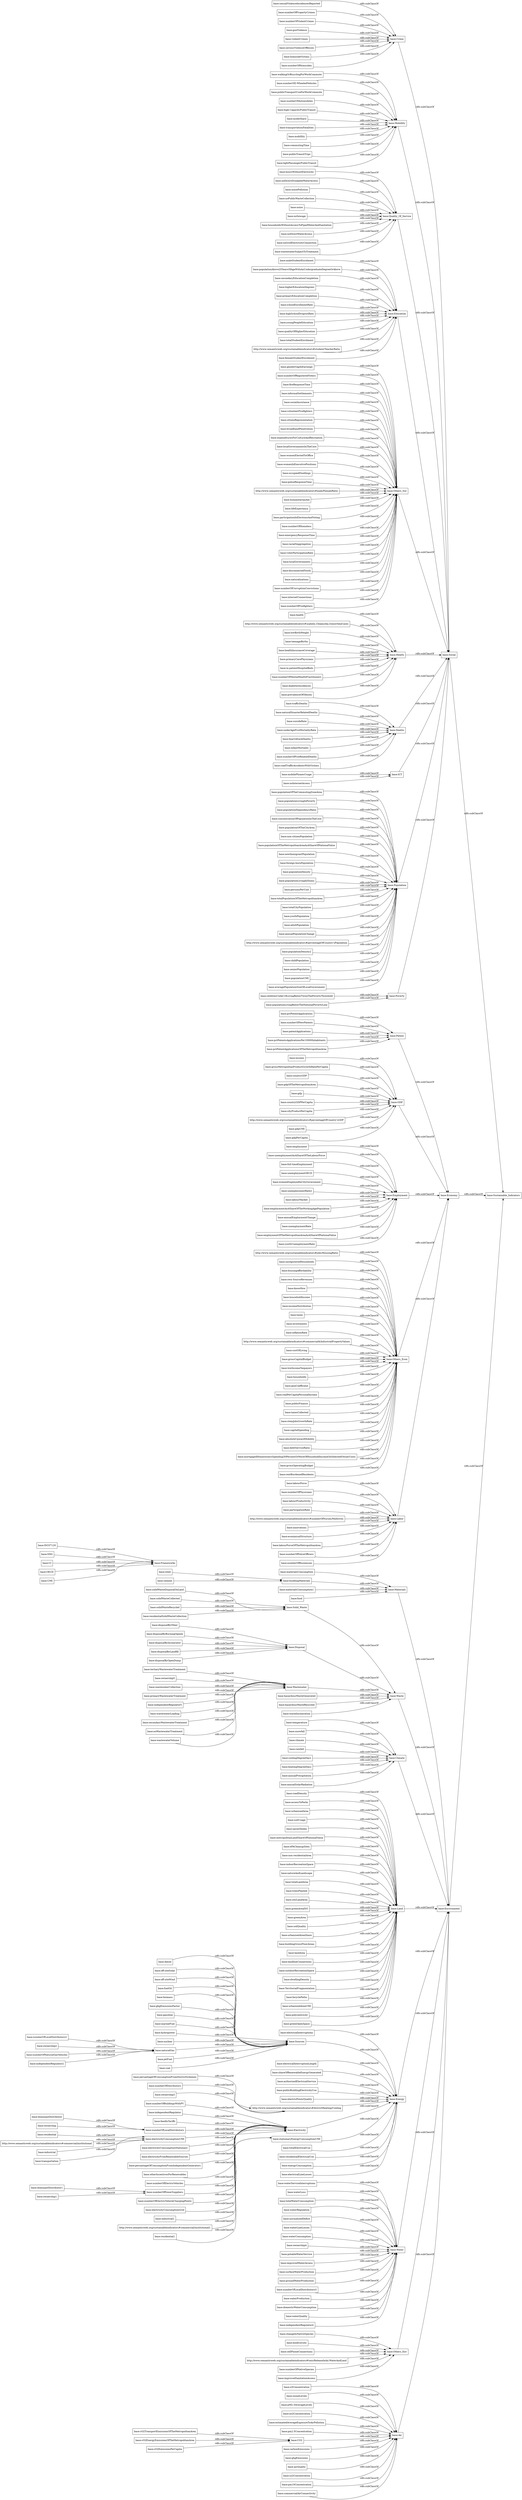 digraph ar2dtool_diagram { 
rankdir=LR;
size="1000"
node [shape = rectangle, color="black"]; "base:biodiversity" "base:electricPowerQuality" "base:waterServiceInterruptions" "base:numberOfLocalDistributors" "base:materialsConsumption" "base:urbanisedArea" "base:numberOfLocalDistributors2" "base:commutingTime" "base:higherEducationDegrees" "base:primaryEducationCompletion" "base:dominantDistributor" "base:sexualViolenceIncidencesReported" "base:fuelOil" "base:ownership5" "base:electricityConsumptionUMI" "base:totalCityPopulation" "base:innovations" "base:biomass" "base:numberOfPropertyCrimes" "base:countryGDP" "base:waterLoss" "base:residentialSolidWasteCollection" "base:disposalByOther" "base:costOfLiving" "base:emergencyResponseTime" "base:airQuality" "base:racialSeggregation" "base:noInternetAccess" "base:grossCapitalBudget" "base:teenageBirths" "base:Education" "base:healthInsuranceCoverage" "base:voterParticipationRate" "base:localGovernments" "base:ghgEmissionsFactor" "base:gdpOfTheMetropolitanArea" "base:totalWaterConsumption" "base:gasoline" "base:marineFuel" "base:primaryCarePhysicians" "http://www.semanticweb.org/sustainableindicators#districtHeating/Cooling" "base:soilUsage" "base:youthPopulation" "base:solidWasteDisposalOnLand" "base:disconnectedYouth" "base:adultPopulation" "base:econimicalStructure" "base:residential" "base:annualPopulationChange" "base:dominantDistributor1" "http://www.semanticweb.org/sustainableindicators#percentageOfCountry'sPopulation" "base:Social" "base:gdp" "base:Wastewater" "base:countryGDPPerCapita" "base:so2Concentration" "base:lowIncomeTaxpayers" "base:populationDensity2" "base:naturalizations" "base:improvedSanitationAccess" "base:Air" "base:numberOfCorruptionConvictions" "base:disposalByBurningOpenly" "base:households" "base:childPopulation" "base:seniorPopulation" "base:giniCoefficient" "base:temperature" "base:waterRegulation" "base:hydropower" "base:cityProductPerCapita" "base:electricityConsumptionStationary" "base:pm10Concentration" "base:ISO37120" "http://www.semanticweb.org/sustainableindicators#commercial/institutional" "base:snowfall" "base:publicTransitTrips" "base:numberOfViolentCrimes" "base:Economy" "base:electricityFromRenewableSources" "base:disposalByIncinerator" "base:realPerCapitaPersonalIncome" "base:changeInNativeSpecies" "base:ownership2" "base:buildingMaterials" "base:populationUMI" "base:hazardousWasteGenerated" "base:mobilePhonesUsage" "base:publicFinance" "base:noisePollution" "base:normalizedDeficit" "base:waterLineLosses" "base:schoolEnrollmentRate" "base:Frameworks" "base:industrial1" "base:noPublicWasteCollection" "base:ownership1" "base:Electricity" "base:labourForceOfTheMetropolitanArea" "base:commercialAirConnectivity" "base:hazardousWasteRecycled" "base:materialsConsumption1" "base:noise" "base:highSchoolDropoutRate" "base:averagePopulationSizeOfLocalGovernment" "base:taxesCollected" "base:underAgeFiveMortalityRate" "base:in-patientHospitalBeds" "base:internetConnections" "base:persantageOfConsumptionFromIndependentGenerators" "base:heartAttackDeaths" "base:Materials" "base:climate" "base:Others_Soc" "base:nuclear" "base:rainfall" "base:sprawlIndex" "base:noSewage" "base:Others_Econ" "base:ownership" "base:metropolitanLandShareOfNationalValue" "http://www.semanticweb.org/sustainableindicators#percentageOfCountry'sGDP" "base:stemJobsGrowthRate" "base:Labor" "base:populationOfTheCommutingZoneArea" "base:stationaryEnergyConsumptionUMI" "base:waterConsumption" "base:numberOfPoliceOfficers" "base:infantMortality" "base:totalElectricalUse" "base:naturalGas" "base:residentialElectricalUse" "base:populationLivingInPoverty" "base:numberOfMentalHealthPractitioners" "base:Health" "base:ePACleanupSites" "base:wastewaterCollection" "base:cO2TransportEmissionsOfTheMetropolitanArea" "base:lightPassengerPublicTransit" "base:annualEmploymentChange" "base:non-residentialArea" "base:diabetesIncidences" "base:ownership4" "base:unemploymentRate" "base:energyConsumption" "base:Deaths" "base:numberOfFireRelatedDeaths" "base:roadTrafficAccidentsWithVictims" "base:trafficDeaths" "base:o3Concentration" "base:persantageOfConsumptionFromDistrictSchemes" "base:gunViolence" "base:prevalenceOfObesity" "base:potableWaterService" "base:employmentOfTheMetropolitanAreaAsAShareOfNationalValue" "base:indoorRecreationSpace" "base:Others_Env" "base:natureAndLandscape" "base:improvedWaterAccess" "base:SDG" "base:primaryWastewaterTreatment" "base:cellPhoneConnections" "base:numberOfFirefighters" "base:ozoneLevels" "base:totalLandArea" "base:surfaceWaterProduction" "base:numberOfDistributors" "base:industrial" "base:youthUnemploymentRate" "base:violentCrimes" "base:treesPlanted" "base:walkingOrBicyclingForWorkCommute" "base:gdpUMI" "base:jetFuel" "base:capitalSpending" "base:Waste" "base:numberOf2-WheeledVehicles" "base:youngPeopleEducation" "base:populationDependencyRatio" "base:employment" "base:pM2.5AverageLevels" "base:qualityOfHigherEducation" "base:Patent" "base:cityLandArea" "base:absoluteUpwardMobility" "base:genderGapInEarnings" "base:numberOfRegisteredVoters" "base:numberOfBusinesses" "base:greenAreaISO" "base:otherIncentivesForRenewables" "base:labourForce" "base:householdsWithoutAccessToPipedWaterAndSanitation" "base:GDP" "base:cO2EnergyEmissionsOfTheMetropolitanArea" "base:greenArea" "base:debtServiceRatio" "base:soilQuality" "base:no2Concentration" "base:seriousViolenceOffences" "base:numberOfPhysicians" "base:noDirectWaterAccess" "base:mortgagedHomeownersSpending30PersentOrMoreOfHouseholdIncomeOnSelectedOwnerCosts" "base:numberOfElectricVehicles" "base:health" "base:electricalLineLosses" "base:patentApplications" "base:independentRegulator5" "base:urbanisedAreaShare" "base:buildingGrossFloorAreas" "base:fireResponseTime" "base:grossOperatingBudget" "base:coal" "base:totalStudentEnrolment" "base:concentrationOfPopulationInTheCore" "base:unemploymentAsAShareOfTheLabourForce" "base:estimatedAverageExposureToAirPollution" "http://www.semanticweb.org/sustainableindicators#syphilis,Chlamydia,GonorrheaCases" "base:diesel" "base:cO2EmissionsPerCapita" "base:coolingDegreeDays" "base:labourProductivity" "base:full-timeEmployment" "base:landArea" "base:informalSettlements" "base:publicTransportUseForWorkCommute" "base:groundWaterProduction" "base:ICT" "base:electricalInterruptions" "base:Climate" "base:gdpPerCapita" "base:Environment" "base:homicideVictims" "base:socialAssistance" "base:numberOfPowerSuppliers" "base:unemploymentOECD" "base:solidWasteCollected" "base:numberOfElectricVehicleChargingPoints" "base:rentBurdenedResidents" "base:Land" "base:womenEmployedInCityGovernment" "base:CI" "base:volunteerFirefighters" "base:populationOfTheCityArea" "base:Employment" "base:pctPatentsApplicationsPer10000Inhabitants" "base:Population" "base:numberOfLocalDistributors3" "http://www.semanticweb.org/sustainableindicators#jobs/HousingRatio" "base:citizenRepresentation" "base:non-citizenPopulation" "base:landlineConnections" "base:food" "base:broadbandPenetration" "base:unregisteredHouseholds" "base:Sources" "base:populationOfTheMetropolitanAreaAsAShareOfNationalValue" "base:Poverty" "http://www.semanticweb.org/sustainableindicators#student/TeacherRatio" "base:participationRate" "base:housingAffordability" "base:pctPatentApplicationsOfTheMetropolitanArea" "base:pm2.5Concentration" "base:expendituresForCultureAndRecreation" "base:newImmigrantPopulation" "base:localGovernmentsInTheCore" "base:OECD" "base:own-SourceRevenues" "base:numberOfNaturalGasVehicles" "base:outdoorRecreationSpace" "base:womenElectedToOffice" "base:Crime" "base:independentRegulator2" "base:foreign-bornPopulation" "base:noGridElectricityConnection" "base:heatingDegreeDays" "base:electricalInterruptionLength" "base:numberOfAutomobiles" "base:wastewaterLoading" "base:knowHow" "base:secondaryWastewaterTreatment" "base:womenInExecutivePositions" "base:waterProduction" "base:shareOfRenewableEnergyGenerated" "http://www.semanticweb.org/sustainableindicators#numberOfNurses/Midwives" "base:high-CapacityPublicTransit" "base:wastewaterSubjectToTreatment" "base:femaleStudentEnrolment" "base:hoursWithoutElectricity" "base:domesticWaterConsumption" "base:naturalDisasterRelatedDeaths" "base:unemploymentRate2" "base:populationLivingBelowTheNationalPovertyLine" "base:income" "base:wasteIncineration" "base:modeShare" "base:dwellingDensity" "base:Sustainable_Indicators" "http://www.semanticweb.org/sustainableindicators#commercial/institutional1" "base:occupiedDwellings" "base:suicideRate" "base:numberOfHomicides" "base:noDirectDrinkableWaterAccess" "base:annualPrecipitation" "base:householdIncome" "base:pctPatentApplications" "base:lowBirthWeight" "base:numberOfNewPatents" "base:disposalByLandfill" "http://www.semanticweb.org/sustainableindicators#toxicReleaseInAir,WaterAndLand" "base:noWastewaterTreatment" "base:annualSolarRadiation" "base:authorizedElectricalService" "base:incomeDistribution" "base:residential1" "base:transportationFatalities" "base:UMI" "base:Solid_Waste" "base:TerritorialFragmentation" "base:bicyclePaths" "base:wastewaterVolume" "base:CO2" "base:urbanizedAreaUMI" "base:solidWasteRecycled" "base:carbonEmissions" "base:waterQuality" "base:ownership3" "base:Mobillity" "base:ghgEmissions" "base:mobillity" "base:policeResponseTime" "http://www.semanticweb.org/sustainableindicators#male/FemaleRatio" "base:Energy" "base:cement" "base:publicBuildingElectricityUse" "base:electricityConsumptionGrid" "base:maleStudentEnrolment" "base:labourMarket" "base:taxes" "base:populationDensity" "base:tertiaryWastewaterTreatment" "base:employmentAsAShareOfTheWorkingAgePopulation" "base:populationAbove25YearsOfAgeWithAnUndergraduateDegreeOrAbove" "base:polycentricity" "base:numberOfBuildingsWithPV" "base:Quality_Of_Service" "base:off-siteSolar" "base:secondaryEducationCompletion" "base:independentRegulator4" "base:investments" "base:populationLivingInSlums" "base:numberOfNativeSpecies" "base:personsPerUnit" "base:inflationRate" "base:totalPopulationOfTheMetropolitanArea" "base:disposalByOpenDump" "base:humanitarianAid" "base:greenOpenSpace" "base:grossMetropolitanProductGrowthRatePerCapita" "base:independentRegulator" "base:Disposal" "base:transportation" "base:lifeExpectancy" "base:roadDensity" "base:feedInTariffs" "base:accessToParks" "base:off-siteWind" "http://www.semanticweb.org/sustainableindicators#commercial&IndustrialPropertyValues" "base:steel" "base:participationInElectionsAndVoting" "base:childrenUnder18LivingBelowTwiceThePovertyThreshold" "base:Water" "base:numberOfHomeless" ; /*classes style*/
	"base:buildingGrossFloorAreas" -> "base:Land" [ label = "rdfs:subClassOf" ];
	"base:TerritorialFragmentation" -> "base:Land" [ label = "rdfs:subClassOf" ];
	"base:groundWaterProduction" -> "base:Water" [ label = "rdfs:subClassOf" ];
	"base:waterLoss" -> "base:Water" [ label = "rdfs:subClassOf" ];
	"base:taxesCollected" -> "base:Others_Econ" [ label = "rdfs:subClassOf" ];
	"base:Sources" -> "base:Energy" [ label = "rdfs:subClassOf" ];
	"base:cO2EnergyEmissionsOfTheMetropolitanArea" -> "base:CO2" [ label = "rdfs:subClassOf" ];
	"base:totalCityPopulation" -> "base:Population" [ label = "rdfs:subClassOf" ];
	"base:unemploymentRate2" -> "base:Employment" [ label = "rdfs:subClassOf" ];
	"base:health" -> "base:Health" [ label = "rdfs:subClassOf" ];
	"base:numberOfFireRelatedDeaths" -> "base:Deaths" [ label = "rdfs:subClassOf" ];
	"base:occupiedDwellings" -> "base:Others_Soc" [ label = "rdfs:subClassOf" ];
	"base:cellPhoneConnections" -> "base:Others_Env" [ label = "rdfs:subClassOf" ];
	"base:numberOfElectricVehicles" -> "base:Electricity" [ label = "rdfs:subClassOf" ];
	"base:greenOpenSpace" -> "base:Land" [ label = "rdfs:subClassOf" ];
	"base:ownership2" -> "base:naturalGas" [ label = "rdfs:subClassOf" ];
	"base:otherIncentivesForRenewables" -> "base:Electricity" [ label = "rdfs:subClassOf" ];
	"base:investments" -> "base:Others_Econ" [ label = "rdfs:subClassOf" ];
	"base:polycentricity" -> "base:Land" [ label = "rdfs:subClassOf" ];
	"base:humanitarianAid" -> "base:Others_Soc" [ label = "rdfs:subClassOf" ];
	"base:Electricity" -> "base:Energy" [ label = "rdfs:subClassOf" ];
	"base:incomeDistribution" -> "base:Others_Econ" [ label = "rdfs:subClassOf" ];
	"base:energyConsumption" -> "base:Energy" [ label = "rdfs:subClassOf" ];
	"base:populationDependencyRatio" -> "base:Population" [ label = "rdfs:subClassOf" ];
	"base:food" -> "base:Materials" [ label = "rdfs:subClassOf" ];
	"base:averagePopulationSizeOfLocalGovernment" -> "base:Population" [ label = "rdfs:subClassOf" ];
	"base:solidWasteRecycled" -> "base:Solid_Waste" [ label = "rdfs:subClassOf" ];
	"base:pm2.5Concentration" -> "base:Air" [ label = "rdfs:subClassOf" ];
	"base:numberOfAutomobiles" -> "base:Mobillity" [ label = "rdfs:subClassOf" ];
	"base:mobillity" -> "base:Mobillity" [ label = "rdfs:subClassOf" ];
	"base:waterQuality" -> "base:Water" [ label = "rdfs:subClassOf" ];
	"base:Disposal" -> "base:Waste" [ label = "rdfs:subClassOf" ];
	"base:Climate" -> "base:Environment" [ label = "rdfs:subClassOf" ];
	"base:participationRate" -> "base:Labor" [ label = "rdfs:subClassOf" ];
	"http://www.semanticweb.org/sustainableindicators#jobs/HousingRatio" -> "base:Others_Econ" [ label = "rdfs:subClassOf" ];
	"base:rainfall" -> "base:Climate" [ label = "rdfs:subClassOf" ];
	"base:Solid_Waste" -> "base:Waste" [ label = "rdfs:subClassOf" ];
	"base:Education" -> "base:Social" [ label = "rdfs:subClassOf" ];
	"base:GDP" -> "base:Economy" [ label = "rdfs:subClassOf" ];
	"base:electricityConsumptionGrid" -> "base:Electricity" [ label = "rdfs:subClassOf" ];
	"base:jetFuel" -> "base:Sources" [ label = "rdfs:subClassOf" ];
	"http://www.semanticweb.org/sustainableindicators#districtHeating/Cooling" -> "base:Energy" [ label = "rdfs:subClassOf" ];
	"base:surfaceWaterProduction" -> "base:Water" [ label = "rdfs:subClassOf" ];
	"base:numberOfPhysicians" -> "base:Labor" [ label = "rdfs:subClassOf" ];
	"base:disconnectedYouth" -> "base:Others_Soc" [ label = "rdfs:subClassOf" ];
	"base:Labor" -> "base:Economy" [ label = "rdfs:subClassOf" ];
	"base:accessToParks" -> "base:Land" [ label = "rdfs:subClassOf" ];
	"base:voterParticipationRate" -> "base:Others_Soc" [ label = "rdfs:subClassOf" ];
	"base:patentApplications" -> "base:Patent" [ label = "rdfs:subClassOf" ];
	"base:noInternetAccess" -> "base:ICT" [ label = "rdfs:subClassOf" ];
	"base:wastewaterSubjectToTreatment" -> "base:Quality_Of_Service" [ label = "rdfs:subClassOf" ];
	"base:changeInNativeSpecies" -> "base:Others_Env" [ label = "rdfs:subClassOf" ];
	"base:policeResponseTime" -> "base:Others_Soc" [ label = "rdfs:subClassOf" ];
	"base:lightPassengerPublicTransit" -> "base:Mobillity" [ label = "rdfs:subClassOf" ];
	"base:treesPlanted" -> "base:Land" [ label = "rdfs:subClassOf" ];
	"base:publicTransportUseForWorkCommute" -> "base:Mobillity" [ label = "rdfs:subClassOf" ];
	"base:annualEmploymentChange" -> "base:Employment" [ label = "rdfs:subClassOf" ];
	"base:disposalByOpenDump" -> "base:Disposal" [ label = "rdfs:subClassOf" ];
	"base:populationDensity" -> "base:Population" [ label = "rdfs:subClassOf" ];
	"http://www.semanticweb.org/sustainableindicators#percentageOfCountry'sPopulation" -> "base:Population" [ label = "rdfs:subClassOf" ];
	"base:capitalSpending" -> "base:Others_Econ" [ label = "rdfs:subClassOf" ];
	"base:improvedWaterAccess" -> "base:Water" [ label = "rdfs:subClassOf" ];
	"http://www.semanticweb.org/sustainableindicators#commercial/institutional" -> "base:electricityConsumptionUMI" [ label = "rdfs:subClassOf" ];
	"base:grossCapitalBudget" -> "base:Others_Econ" [ label = "rdfs:subClassOf" ];
	"base:populationOfTheCommutingZoneArea" -> "base:Population" [ label = "rdfs:subClassOf" ];
	"base:maleStudentEnrolment" -> "base:Education" [ label = "rdfs:subClassOf" ];
	"base:numberOfFirefighters" -> "base:Others_Soc" [ label = "rdfs:subClassOf" ];
	"base:numberOfBusinesses" -> "base:Labor" [ label = "rdfs:subClassOf" ];
	"base:mobilePhonesUsage" -> "base:ICT" [ label = "rdfs:subClassOf" ];
	"base:urbanisedAreaShare" -> "base:Land" [ label = "rdfs:subClassOf" ];
	"base:gasoline" -> "base:Sources" [ label = "rdfs:subClassOf" ];
	"base:cement" -> "base:buildingMaterials" [ label = "rdfs:subClassOf" ];
	"base:materialsConsumption" -> "base:Materials" [ label = "rdfs:subClassOf" ];
	"base:totalLandArea" -> "base:Land" [ label = "rdfs:subClassOf" ];
	"base:natureAndLandscape" -> "base:Land" [ label = "rdfs:subClassOf" ];
	"base:commutingTime" -> "base:Mobillity" [ label = "rdfs:subClassOf" ];
	"base:disposalByLandfill" -> "base:Disposal" [ label = "rdfs:subClassOf" ];
	"base:income" -> "base:GDP" [ label = "rdfs:subClassOf" ];
	"base:grossMetropolitanProductGrowthRatePerCapita" -> "base:GDP" [ label = "rdfs:subClassOf" ];
	"base:ownership3" -> "http://www.semanticweb.org/sustainableindicators#districtHeating/Cooling" [ label = "rdfs:subClassOf" ];
	"base:numberOfMentalHealthPractitioners" -> "base:Health" [ label = "rdfs:subClassOf" ];
	"base:numberOfCorruptionConvictions" -> "base:Others_Soc" [ label = "rdfs:subClassOf" ];
	"base:populationOfTheMetropolitanAreaAsAShareOfNationalValue" -> "base:Population" [ label = "rdfs:subClassOf" ];
	"base:buildingMaterials" -> "base:Materials" [ label = "rdfs:subClassOf" ];
	"base:non-citizenPopulation" -> "base:Population" [ label = "rdfs:subClassOf" ];
	"base:Water" -> "base:Environment" [ label = "rdfs:subClassOf" ];
	"base:knowHow" -> "base:Others_Econ" [ label = "rdfs:subClassOf" ];
	"base:qualityOfHigherEducation" -> "base:Education" [ label = "rdfs:subClassOf" ];
	"base:Waste" -> "base:Environment" [ label = "rdfs:subClassOf" ];
	"http://www.semanticweb.org/sustainableindicators#male/FemaleRatio" -> "base:Others_Soc" [ label = "rdfs:subClassOf" ];
	"base:normalizedDeficit" -> "base:Water" [ label = "rdfs:subClassOf" ];
	"base:womenElectedToOffice" -> "base:Others_Soc" [ label = "rdfs:subClassOf" ];
	"base:modeShare" -> "base:Mobillity" [ label = "rdfs:subClassOf" ];
	"base:residential1" -> "base:stationaryEnergyConsumptionUMI" [ label = "rdfs:subClassOf" ];
	"base:climate" -> "base:Climate" [ label = "rdfs:subClassOf" ];
	"base:numberOfElectricVehicleChargingPoints" -> "base:Electricity" [ label = "rdfs:subClassOf" ];
	"base:stemJobsGrowthRate" -> "base:Others_Econ" [ label = "rdfs:subClassOf" ];
	"base:Patent" -> "base:Economy" [ label = "rdfs:subClassOf" ];
	"base:localGovernments" -> "base:Others_Soc" [ label = "rdfs:subClassOf" ];
	"base:newImmigrantPopulation" -> "base:Population" [ label = "rdfs:subClassOf" ];
	"base:dwellingDensity" -> "base:Land" [ label = "rdfs:subClassOf" ];
	"base:unemploymentAsAShareOfTheLabourForce" -> "base:Employment" [ label = "rdfs:subClassOf" ];
	"base:no2Concentration" -> "base:Air" [ label = "rdfs:subClassOf" ];
	"base:solidWasteDisposalOnLand" -> "base:Solid_Waste" [ label = "rdfs:subClassOf" ];
	"base:ICT" -> "base:Social" [ label = "rdfs:subClassOf" ];
	"base:steel" -> "base:buildingMaterials" [ label = "rdfs:subClassOf" ];
	"base:totalStudentEnrolment" -> "base:Education" [ label = "rdfs:subClassOf" ];
	"base:hoursWithoutElectricity" -> "base:Quality_Of_Service" [ label = "rdfs:subClassOf" ];
	"http://www.semanticweb.org/sustainableindicators#student/TeacherRatio" -> "base:Education" [ label = "rdfs:subClassOf" ];
	"base:independentRegulator2" -> "base:naturalGas" [ label = "rdfs:subClassOf" ];
	"base:taxes" -> "base:Others_Econ" [ label = "rdfs:subClassOf" ];
	"base:noSewage" -> "base:Quality_Of_Service" [ label = "rdfs:subClassOf" ];
	"base:SDG" -> "base:Frameworks" [ label = "rdfs:subClassOf" ];
	"base:outdoorRecreationSpace" -> "base:Land" [ label = "rdfs:subClassOf" ];
	"base:high-CapacityPublicTransit" -> "base:Mobillity" [ label = "rdfs:subClassOf" ];
	"base:householdIncome" -> "base:Others_Econ" [ label = "rdfs:subClassOf" ];
	"base:walkingOrBicyclingForWorkCommute" -> "base:Mobillity" [ label = "rdfs:subClassOf" ];
	"base:secondaryEducationCompletion" -> "base:Education" [ label = "rdfs:subClassOf" ];
	"base:estimatedAverageExposureToAirPollution" -> "base:Air" [ label = "rdfs:subClassOf" ];
	"base:commercialAirConnectivity" -> "base:Air" [ label = "rdfs:subClassOf" ];
	"base:inflationRate" -> "base:Others_Econ" [ label = "rdfs:subClassOf" ];
	"base:childrenUnder18LivingBelowTwiceThePovertyThreshold" -> "base:Poverty" [ label = "rdfs:subClassOf" ];
	"base:cO2EmissionsPerCapita" -> "base:CO2" [ label = "rdfs:subClassOf" ];
	"base:youthPopulation" -> "base:Population" [ label = "rdfs:subClassOf" ];
	"base:trafficDeaths" -> "base:Deaths" [ label = "rdfs:subClassOf" ];
	"base:Crime" -> "base:Social" [ label = "rdfs:subClassOf" ];
	"base:biomass" -> "base:Sources" [ label = "rdfs:subClassOf" ];
	"base:marineFuel" -> "base:Sources" [ label = "rdfs:subClassOf" ];
	"base:Environment" -> "base:Sustainable_Indicators" [ label = "rdfs:subClassOf" ];
	"base:Population" -> "base:Social" [ label = "rdfs:subClassOf" ];
	"base:totalElectricalUse" -> "base:Energy" [ label = "rdfs:subClassOf" ];
	"base:temperature" -> "base:Climate" [ label = "rdfs:subClassOf" ];
	"base:airQuality" -> "base:Air" [ label = "rdfs:subClassOf" ];
	"base:lowIncomeTaxpayers" -> "base:Others_Econ" [ label = "rdfs:subClassOf" ];
	"base:industrial" -> "base:electricityConsumptionUMI" [ label = "rdfs:subClassOf" ];
	"base:violentCrimes" -> "base:Crime" [ label = "rdfs:subClassOf" ];
	"base:diabetesIncidences" -> "base:Health" [ label = "rdfs:subClassOf" ];
	"base:cityLandArea" -> "base:Land" [ label = "rdfs:subClassOf" ];
	"base:ownership4" -> "base:Water" [ label = "rdfs:subClassOf" ];
	"base:cO2TransportEmissionsOfTheMetropolitanArea" -> "base:CO2" [ label = "rdfs:subClassOf" ];
	"base:totalWaterConsumption" -> "base:Water" [ label = "rdfs:subClassOf" ];
	"base:urbanisedArea" -> "base:Land" [ label = "rdfs:subClassOf" ];
	"base:noPublicWasteCollection" -> "base:Quality_Of_Service" [ label = "rdfs:subClassOf" ];
	"base:adultPopulation" -> "base:Population" [ label = "rdfs:subClassOf" ];
	"base:teenageBirths" -> "base:Health" [ label = "rdfs:subClassOf" ];
	"base:Air" -> "base:Environment" [ label = "rdfs:subClassOf" ];
	"base:secondaryWastewaterTreatment" -> "base:Wastewater" [ label = "rdfs:subClassOf" ];
	"base:underAgeFiveMortalityRate" -> "base:Deaths" [ label = "rdfs:subClassOf" ];
	"base:housingAffordability" -> "base:Others_Econ" [ label = "rdfs:subClassOf" ];
	"base:Poverty" -> "base:Social" [ label = "rdfs:subClassOf" ];
	"base:electricalInterruptions" -> "base:Energy" [ label = "rdfs:subClassOf" ];
	"base:concentrationOfPopulationInTheCore" -> "base:Population" [ label = "rdfs:subClassOf" ];
	"base:labourProductivity" -> "base:Labor" [ label = "rdfs:subClassOf" ];
	"base:landlineConnections" -> "base:Land" [ label = "rdfs:subClassOf" ];
	"base:numberOfNaturalGasVehicles" -> "base:naturalGas" [ label = "rdfs:subClassOf" ];
	"base:dominantDistributor" -> "base:numberOfLocalDistributors" [ label = "rdfs:subClassOf" ];
	"base:costOfLiving" -> "base:Others_Econ" [ label = "rdfs:subClassOf" ];
	"base:full-timeEmployment" -> "base:Employment" [ label = "rdfs:subClassOf" ];
	"base:naturalGas" -> "base:Sources" [ label = "rdfs:subClassOf" ];
	"base:numberOfLocalDistributors2" -> "base:naturalGas" [ label = "rdfs:subClassOf" ];
	"base:womenEmployedInCityGovernment" -> "base:Employment" [ label = "rdfs:subClassOf" ];
	"base:wastewaterVolume" -> "base:Wastewater" [ label = "rdfs:subClassOf" ];
	"base:pm10Concentration" -> "base:Air" [ label = "rdfs:subClassOf" ];
	"base:grossOperatingBudget" -> "base:Others_Econ" [ label = "rdfs:subClassOf" ];
	"base:biodiversity" -> "base:Others_Env" [ label = "rdfs:subClassOf" ];
	"base:waterLineLosses" -> "base:Water" [ label = "rdfs:subClassOf" ];
	"base:seniorPopulation" -> "base:Population" [ label = "rdfs:subClassOf" ];
	"base:Others_Env" -> "base:Environment" [ label = "rdfs:subClassOf" ];
	"base:o3Concentration" -> "base:Air" [ label = "rdfs:subClassOf" ];
	"base:sprawlIndex" -> "base:Land" [ label = "rdfs:subClassOf" ];
	"base:populationDensity2" -> "base:Population" [ label = "rdfs:subClassOf" ];
	"base:householdsWithoutAccessToPipedWaterAndSanitation" -> "base:Quality_Of_Service" [ label = "rdfs:subClassOf" ];
	"http://www.semanticweb.org/sustainableindicators#numberOfNurses/Midwives" -> "base:Labor" [ label = "rdfs:subClassOf" ];
	"base:rentBurdenedResidents" -> "base:Others_Econ" [ label = "rdfs:subClassOf" ];
	"base:pctPatentsApplicationsPer10000Inhabitants" -> "base:Patent" [ label = "rdfs:subClassOf" ];
	"base:noGridElectricityConnection" -> "base:Quality_Of_Service" [ label = "rdfs:subClassOf" ];
	"base:roadDensity" -> "base:Land" [ label = "rdfs:subClassOf" ];
	"base:Economy" -> "base:Sustainable_Indicators" [ label = "rdfs:subClassOf" ];
	"base:noise" -> "base:Quality_Of_Service" [ label = "rdfs:subClassOf" ];
	"base:waterServiceInterruptions" -> "base:Water" [ label = "rdfs:subClassOf" ];
	"base:diesel" -> "base:Sources" [ label = "rdfs:subClassOf" ];
	"base:transportationFatalities" -> "base:Mobillity" [ label = "rdfs:subClassOf" ];
	"base:electricityConsumptionUMI" -> "base:Electricity" [ label = "rdfs:subClassOf" ];
	"base:snowfall" -> "base:Climate" [ label = "rdfs:subClassOf" ];
	"http://www.semanticweb.org/sustainableindicators#percentageOfCountry'sGDP" -> "base:GDP" [ label = "rdfs:subClassOf" ];
	"base:coolingDegreeDays" -> "base:Climate" [ label = "rdfs:subClassOf" ];
	"base:heartAttackDeaths" -> "base:Deaths" [ label = "rdfs:subClassOf" ];
	"base:youngPeopleEducation" -> "base:Education" [ label = "rdfs:subClassOf" ];
	"base:domesticWaterConsumption" -> "base:Water" [ label = "rdfs:subClassOf" ];
	"base:heatingDegreeDays" -> "base:Climate" [ label = "rdfs:subClassOf" ];
	"base:soilUsage" -> "base:Land" [ label = "rdfs:subClassOf" ];
	"base:debtServiceRatio" -> "base:Others_Econ" [ label = "rdfs:subClassOf" ];
	"base:potableWaterService" -> "base:Water" [ label = "rdfs:subClassOf" ];
	"base:econimicalStructure" -> "base:Labor" [ label = "rdfs:subClassOf" ];
	"base:hazardousWasteRecycled" -> "base:Waste" [ label = "rdfs:subClassOf" ];
	"base:roadTrafficAccidentsWithVictims" -> "base:Deaths" [ label = "rdfs:subClassOf" ];
	"base:so2Concentration" -> "base:Air" [ label = "rdfs:subClassOf" ];
	"base:innovations" -> "base:Labor" [ label = "rdfs:subClassOf" ];
	"base:numberOfPoliceOfficers" -> "base:Labor" [ label = "rdfs:subClassOf" ];
	"base:Others_Econ" -> "base:Economy" [ label = "rdfs:subClassOf" ];
	"base:tertiaryWastewaterTreatment" -> "base:Wastewater" [ label = "rdfs:subClassOf" ];
	"base:unemploymentOECD" -> "base:Employment" [ label = "rdfs:subClassOf" ];
	"base:Employment" -> "base:Economy" [ label = "rdfs:subClassOf" ];
	"base:indoorRecreationSpace" -> "base:Land" [ label = "rdfs:subClassOf" ];
	"base:annualPopulationChange" -> "base:Population" [ label = "rdfs:subClassOf" ];
	"base:hydropower" -> "base:Sources" [ label = "rdfs:subClassOf" ];
	"base:ownership5" -> "base:Wastewater" [ label = "rdfs:subClassOf" ];
	"base:personsPerUnit" -> "base:Population" [ label = "rdfs:subClassOf" ];
	"base:electricityFromRenewableSources" -> "base:Electricity" [ label = "rdfs:subClassOf" ];
	"base:off-siteSolar" -> "base:Sources" [ label = "rdfs:subClassOf" ];
	"base:emergencyResponseTime" -> "base:Others_Soc" [ label = "rdfs:subClassOf" ];
	"base:wasteIncineration" -> "base:Waste" [ label = "rdfs:subClassOf" ];
	"base:giniCoefficient" -> "base:Others_Econ" [ label = "rdfs:subClassOf" ];
	"base:ghgEmissions" -> "base:Air" [ label = "rdfs:subClassOf" ];
	"base:ePACleanupSites" -> "base:Land" [ label = "rdfs:subClassOf" ];
	"base:gdpUMI" -> "base:GDP" [ label = "rdfs:subClassOf" ];
	"base:genderGapInEarnings" -> "base:Others_Soc" [ label = "rdfs:subClassOf" ];
	"base:wastewaterLoading" -> "base:Wastewater" [ label = "rdfs:subClassOf" ];
	"base:numberOfHomeless" -> "base:Others_Soc" [ label = "rdfs:subClassOf" ];
	"base:off-siteWind" -> "base:Sources" [ label = "rdfs:subClassOf" ];
	"base:lowBirthWeight" -> "base:Health" [ label = "rdfs:subClassOf" ];
	"http://www.semanticweb.org/sustainableindicators#commercial&IndustrialPropertyValues" -> "base:Others_Econ" [ label = "rdfs:subClassOf" ];
	"base:stationaryEnergyConsumptionUMI" -> "base:Energy" [ label = "rdfs:subClassOf" ];
	"base:CO2" -> "base:Air" [ label = "rdfs:subClassOf" ];
	"http://www.semanticweb.org/sustainableindicators#syphilis,Chlamydia,GonorrheaCases" -> "base:Health" [ label = "rdfs:subClassOf" ];
	"base:absoluteUpwardMobility" -> "base:Others_Econ" [ label = "rdfs:subClassOf" ];
	"base:unregisteredHouseholds" -> "base:Others_Econ" [ label = "rdfs:subClassOf" ];
	"base:pctPatentApplications" -> "base:Patent" [ label = "rdfs:subClassOf" ];
	"base:employmentAsAShareOfTheWorkingAgePopulation" -> "base:Employment" [ label = "rdfs:subClassOf" ];
	"base:persantageOfConsumptionFromIndependentGenerators" -> "base:Electricity" [ label = "rdfs:subClassOf" ];
	"base:childPopulation" -> "base:Population" [ label = "rdfs:subClassOf" ];
	"base:non-residentialArea" -> "base:Land" [ label = "rdfs:subClassOf" ];
	"base:seriousViolenceOffences" -> "base:Crime" [ label = "rdfs:subClassOf" ];
	"base:persantageOfConsumptionFromDistrictSchemes" -> "http://www.semanticweb.org/sustainableindicators#districtHeating/Cooling" [ label = "rdfs:subClassOf" ];
	"base:numberOfViolentCrimes" -> "base:Crime" [ label = "rdfs:subClassOf" ];
	"base:numberOfLocalDistributors3" -> "base:Water" [ label = "rdfs:subClassOf" ];
	"base:numberOf2-WheeledVehicles" -> "base:Mobillity" [ label = "rdfs:subClassOf" ];
	"base:pctPatentApplicationsOfTheMetropolitanArea" -> "base:Patent" [ label = "rdfs:subClassOf" ];
	"base:numberOfRegisteredVoters" -> "base:Others_Soc" [ label = "rdfs:subClassOf" ];
	"base:authorizedElectricalService" -> "base:Energy" [ label = "rdfs:subClassOf" ];
	"base:populationLivingInPoverty" -> "base:Population" [ label = "rdfs:subClassOf" ];
	"base:waterRegulation" -> "base:Water" [ label = "rdfs:subClassOf" ];
	"base:labourForceOfTheMetropolitanArea" -> "base:Labor" [ label = "rdfs:subClassOf" ];
	"base:realPerCapitaPersonalIncome" -> "base:Others_Econ" [ label = "rdfs:subClassOf" ];
	"base:womenInExecutivePositions" -> "base:Others_Soc" [ label = "rdfs:subClassOf" ];
	"base:totalPopulationOfTheMetropolitanArea" -> "base:Population" [ label = "rdfs:subClassOf" ];
	"base:broadbandPenetration" -> "base:Others_Soc" [ label = "rdfs:subClassOf" ];
	"base:mortgagedHomeownersSpending30PersentOrMoreOfHouseholdIncomeOnSelectedOwnerCosts" -> "base:Others_Econ" [ label = "rdfs:subClassOf" ];
	"base:noDirectDrinkableWaterAccess" -> "base:Quality_Of_Service" [ label = "rdfs:subClassOf" ];
	"base:unemploymentRate" -> "base:Employment" [ label = "rdfs:subClassOf" ];
	"base:dominantDistributor1" -> "base:numberOfPowerSuppliers" [ label = "rdfs:subClassOf" ];
	"base:annualPrecipitation" -> "base:Climate" [ label = "rdfs:subClassOf" ];
	"base:Mobillity" -> "base:Social" [ label = "rdfs:subClassOf" ];
	"base:households" -> "base:Others_Econ" [ label = "rdfs:subClassOf" ];
	"base:disposalByIncinerator" -> "base:Disposal" [ label = "rdfs:subClassOf" ];
	"base:electricalInterruptionLength" -> "base:Energy" [ label = "rdfs:subClassOf" ];
	"base:Energy" -> "base:Environment" [ label = "rdfs:subClassOf" ];
	"base:shareOfRenewableEnergyGenerated" -> "base:Energy" [ label = "rdfs:subClassOf" ];
	"base:citizenRepresentation" -> "base:Others_Soc" [ label = "rdfs:subClassOf" ];
	"base:annualSolarRadiation" -> "base:Climate" [ label = "rdfs:subClassOf" ];
	"base:independentRegulator4" -> "base:Water" [ label = "rdfs:subClassOf" ];
	"base:socialAssistance" -> "base:Others_Soc" [ label = "rdfs:subClassOf" ];
	"http://www.semanticweb.org/sustainableindicators#commercial/institutional1" -> "base:stationaryEnergyConsumptionUMI" [ label = "rdfs:subClassOf" ];
	"base:noDirectWaterAccess" -> "base:Quality_Of_Service" [ label = "rdfs:subClassOf" ];
	"base:improvedSanitationAccess" -> "base:Others_Env" [ label = "rdfs:subClassOf" ];
	"base:numberOfPowerSuppliers" -> "base:Electricity" [ label = "rdfs:subClassOf" ];
	"base:populationLivingInSlums" -> "base:Population" [ label = "rdfs:subClassOf" ];
	"base:fuelOil" -> "base:Sources" [ label = "rdfs:subClassOf" ];
	"base:lifeExpectancy" -> "base:Others_Soc" [ label = "rdfs:subClassOf" ];
	"base:carbonEmissions" -> "base:Air" [ label = "rdfs:subClassOf" ];
	"base:Others_Soc" -> "base:Social" [ label = "rdfs:subClassOf" ];
	"base:Quality_Of_Service" -> "base:Social" [ label = "rdfs:subClassOf" ];
	"base:materialsConsumption1" -> "base:Materials" [ label = "rdfs:subClassOf" ];
	"base:greenAreaISO" -> "base:Land" [ label = "rdfs:subClassOf" ];
	"base:foreign-bornPopulation" -> "base:Population" [ label = "rdfs:subClassOf" ];
	"base:landArea" -> "base:Land" [ label = "rdfs:subClassOf" ];
	"base:naturalDisasterRelatedDeaths" -> "base:Deaths" [ label = "rdfs:subClassOf" ];
	"base:electricPowerQuality" -> "base:Energy" [ label = "rdfs:subClassOf" ];
	"base:youthUnemploymentRate" -> "base:Employment" [ label = "rdfs:subClassOf" ];
	"base:populationOfTheCityArea" -> "base:Population" [ label = "rdfs:subClassOf" ];
	"base:feedInTariffs" -> "base:Electricity" [ label = "rdfs:subClassOf" ];
	"base:homicideVictims" -> "base:Crime" [ label = "rdfs:subClassOf" ];
	"base:coal" -> "base:Sources" [ label = "rdfs:subClassOf" ];
	"base:numberOfBuildingsWithPV" -> "base:Electricity" [ label = "rdfs:subClassOf" ];
	"base:Social" -> "base:Sustainable_Indicators" [ label = "rdfs:subClassOf" ];
	"base:highSchoolDropoutRate" -> "base:Education" [ label = "rdfs:subClassOf" ];
	"base:disposalByOther" -> "base:Disposal" [ label = "rdfs:subClassOf" ];
	"base:ozoneLevels" -> "base:Air" [ label = "rdfs:subClassOf" ];
	"base:ghgEmissionsFactor" -> "base:Sources" [ label = "rdfs:subClassOf" ];
	"base:informalSettlements" -> "base:Others_Soc" [ label = "rdfs:subClassOf" ];
	"base:volunteerFirefighters" -> "base:Others_Soc" [ label = "rdfs:subClassOf" ];
	"base:electricityConsumptionStationary" -> "base:Electricity" [ label = "rdfs:subClassOf" ];
	"base:numberOfNewPatents" -> "base:Patent" [ label = "rdfs:subClassOf" ];
	"base:ownership" -> "base:numberOfLocalDistributors" [ label = "rdfs:subClassOf" ];
	"base:countryGDPPerCapita" -> "base:GDP" [ label = "rdfs:subClassOf" ];
	"http://www.semanticweb.org/sustainableindicators#toxicReleaseInAir,WaterAndLand" -> "base:Others_Env" [ label = "rdfs:subClassOf" ];
	"base:naturalizations" -> "base:Others_Soc" [ label = "rdfs:subClassOf" ];
	"base:countryGDP" -> "base:GDP" [ label = "rdfs:subClassOf" ];
	"base:suicideRate" -> "base:Deaths" [ label = "rdfs:subClassOf" ];
	"base:OECD" -> "base:Frameworks" [ label = "rdfs:subClassOf" ];
	"base:numberOfHomicides" -> "base:Crime" [ label = "rdfs:subClassOf" ];
	"base:urbanizedAreaUMI" -> "base:Land" [ label = "rdfs:subClassOf" ];
	"base:greenArea" -> "base:Land" [ label = "rdfs:subClassOf" ];
	"base:publicFinance" -> "base:Others_Econ" [ label = "rdfs:subClassOf" ];
	"base:ISO37120" -> "base:Frameworks" [ label = "rdfs:subClassOf" ];
	"base:primaryEducationCompletion" -> "base:Education" [ label = "rdfs:subClassOf" ];
	"base:gdp" -> "base:GDP" [ label = "rdfs:subClassOf" ];
	"base:Land" -> "base:Environment" [ label = "rdfs:subClassOf" ];
	"base:internetConnections" -> "base:Others_Soc" [ label = "rdfs:subClassOf" ];
	"base:employmentOfTheMetropolitanAreaAsAShareOfNationalValue" -> "base:Employment" [ label = "rdfs:subClassOf" ];
	"base:wastewaterCollection" -> "base:Wastewater" [ label = "rdfs:subClassOf" ];
	"base:higherEducationDegrees" -> "base:Education" [ label = "rdfs:subClassOf" ];
	"base:UMI" -> "base:Frameworks" [ label = "rdfs:subClassOf" ];
	"base:metropolitanLandShareOfNationalValue" -> "base:Land" [ label = "rdfs:subClassOf" ];
	"base:soilQuality" -> "base:Land" [ label = "rdfs:subClassOf" ];
	"base:prevalenceOfObesity" -> "base:Health" [ label = "rdfs:subClassOf" ];
	"base:residentialSolidWasteCollection" -> "base:Solid_Waste" [ label = "rdfs:subClassOf" ];
	"base:hazardousWasteGenerated" -> "base:Waste" [ label = "rdfs:subClassOf" ];
	"base:waterConsumption" -> "base:Water" [ label = "rdfs:subClassOf" ];
	"base:ownership1" -> "base:numberOfPowerSuppliers" [ label = "rdfs:subClassOf" ];
	"base:nuclear" -> "base:Sources" [ label = "rdfs:subClassOf" ];
	"base:Wastewater" -> "base:Waste" [ label = "rdfs:subClassOf" ];
	"base:labourForce" -> "base:Labor" [ label = "rdfs:subClassOf" ];
	"base:publicTransitTrips" -> "base:Mobillity" [ label = "rdfs:subClassOf" ];
	"base:Deaths" -> "base:Social" [ label = "rdfs:subClassOf" ];
	"base:transportation" -> "base:electricityConsumptionUMI" [ label = "rdfs:subClassOf" ];
	"base:industrial1" -> "base:stationaryEnergyConsumptionUMI" [ label = "rdfs:subClassOf" ];
	"base:electricalLineLosses" -> "base:Energy" [ label = "rdfs:subClassOf" ];
	"base:bicyclePaths" -> "base:Land" [ label = "rdfs:subClassOf" ];
	"base:labourMarket" -> "base:Employment" [ label = "rdfs:subClassOf" ];
	"base:schoolEnrollmentRate" -> "base:Education" [ label = "rdfs:subClassOf" ];
	"base:noisePollution" -> "base:Quality_Of_Service" [ label = "rdfs:subClassOf" ];
	"base:residentialElectricalUse" -> "base:Energy" [ label = "rdfs:subClassOf" ];
	"base:numberOfLocalDistributors" -> "base:Electricity" [ label = "rdfs:subClassOf" ];
	"base:employment" -> "base:Employment" [ label = "rdfs:subClassOf" ];
	"base:primaryWastewaterTreatment" -> "base:Wastewater" [ label = "rdfs:subClassOf" ];
	"base:infantMortality" -> "base:Deaths" [ label = "rdfs:subClassOf" ];
	"base:independentRegulator5" -> "base:Wastewater" [ label = "rdfs:subClassOf" ];
	"base:fireResponseTime" -> "base:Others_Soc" [ label = "rdfs:subClassOf" ];
	"base:pM2.5AverageLevels" -> "base:Air" [ label = "rdfs:subClassOf" ];
	"base:Materials" -> "base:Environment" [ label = "rdfs:subClassOf" ];
	"base:in-patientHospitalBeds" -> "base:Health" [ label = "rdfs:subClassOf" ];
	"base:solidWasteCollected" -> "base:Solid_Waste" [ label = "rdfs:subClassOf" ];
	"base:racialSeggregation" -> "base:Others_Soc" [ label = "rdfs:subClassOf" ];
	"base:localGovernmentsInTheCore" -> "base:Others_Soc" [ label = "rdfs:subClassOf" ];
	"base:disposalByBurningOpenly" -> "base:Disposal" [ label = "rdfs:subClassOf" ];
	"base:numberOfNativeSpecies" -> "base:Others_Env" [ label = "rdfs:subClassOf" ];
	"base:expendituresForCultureAndRecreation" -> "base:Others_Soc" [ label = "rdfs:subClassOf" ];
	"base:participationInElectionsAndVoting" -> "base:Others_Soc" [ label = "rdfs:subClassOf" ];
	"base:residential" -> "base:electricityConsumptionUMI" [ label = "rdfs:subClassOf" ];
	"base:sexualViolenceIncidencesReported" -> "base:Crime" [ label = "rdfs:subClassOf" ];
	"base:CI" -> "base:Frameworks" [ label = "rdfs:subClassOf" ];
	"base:own-SourceRevenues" -> "base:Others_Econ" [ label = "rdfs:subClassOf" ];
	"base:waterProduction" -> "base:Water" [ label = "rdfs:subClassOf" ];
	"base:noWastewaterTreatment" -> "base:Wastewater" [ label = "rdfs:subClassOf" ];
	"base:independentRegulator" -> "base:Electricity" [ label = "rdfs:subClassOf" ];
	"base:primaryCarePhysicians" -> "base:Health" [ label = "rdfs:subClassOf" ];
	"base:populationUMI" -> "base:Population" [ label = "rdfs:subClassOf" ];
	"base:femaleStudentEnrolment" -> "base:Education" [ label = "rdfs:subClassOf" ];
	"base:gunViolence" -> "base:Crime" [ label = "rdfs:subClassOf" ];
	"base:numberOfDistributors" -> "http://www.semanticweb.org/sustainableindicators#districtHeating/Cooling" [ label = "rdfs:subClassOf" ];
	"base:gdpPerCapita" -> "base:GDP" [ label = "rdfs:subClassOf" ];
	"base:populationLivingBelowTheNationalPovertyLine" -> "base:Poverty" [ label = "rdfs:subClassOf" ];
	"base:publicBuildingElectricityUse" -> "base:Energy" [ label = "rdfs:subClassOf" ];
	"base:healthInsuranceCoverage" -> "base:Health" [ label = "rdfs:subClassOf" ];
	"base:Health" -> "base:Social" [ label = "rdfs:subClassOf" ];
	"base:gdpOfTheMetropolitanArea" -> "base:GDP" [ label = "rdfs:subClassOf" ];
	"base:populationAbove25YearsOfAgeWithAnUndergraduateDegreeOrAbove" -> "base:Education" [ label = "rdfs:subClassOf" ];
	"base:numberOfPropertyCrimes" -> "base:Crime" [ label = "rdfs:subClassOf" ];
	"base:cityProductPerCapita" -> "base:GDP" [ label = "rdfs:subClassOf" ];

}
